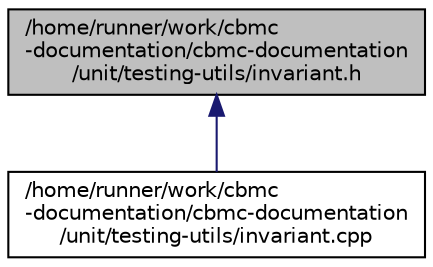 digraph "/home/runner/work/cbmc-documentation/cbmc-documentation/unit/testing-utils/invariant.h"
{
 // LATEX_PDF_SIZE
  bgcolor="transparent";
  edge [fontname="Helvetica",fontsize="10",labelfontname="Helvetica",labelfontsize="10"];
  node [fontname="Helvetica",fontsize="10",shape=record];
  Node1 [label="/home/runner/work/cbmc\l-documentation/cbmc-documentation\l/unit/testing-utils/invariant.h",height=0.2,width=0.4,color="black", fillcolor="grey75", style="filled", fontcolor="black",tooltip=" "];
  Node1 -> Node2 [dir="back",color="midnightblue",fontsize="10",style="solid",fontname="Helvetica"];
  Node2 [label="/home/runner/work/cbmc\l-documentation/cbmc-documentation\l/unit/testing-utils/invariant.cpp",height=0.2,width=0.4,color="black",URL="$unit_2testing-utils_2invariant_8cpp.html",tooltip=" "];
}
